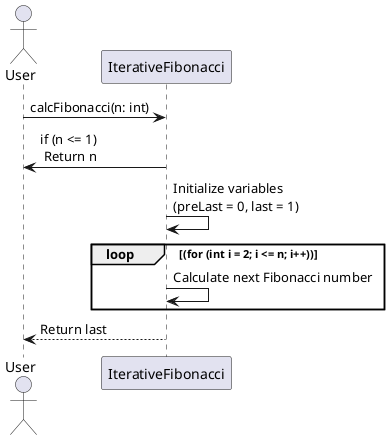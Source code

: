 @startuml
actor User
participant "IterativeFibonacci" as Fibonacci
User -> Fibonacci: calcFibonacci(n: int)
Fibonacci -> User: if (n <= 1) \n Return n
Fibonacci -> Fibonacci: Initialize variables \n(preLast = 0, last = 1)
loop (for (int i = 2; i <= n; i++))
  Fibonacci -> Fibonacci: Calculate next Fibonacci number
end loop
Fibonacci --> User: Return last
@enduml



